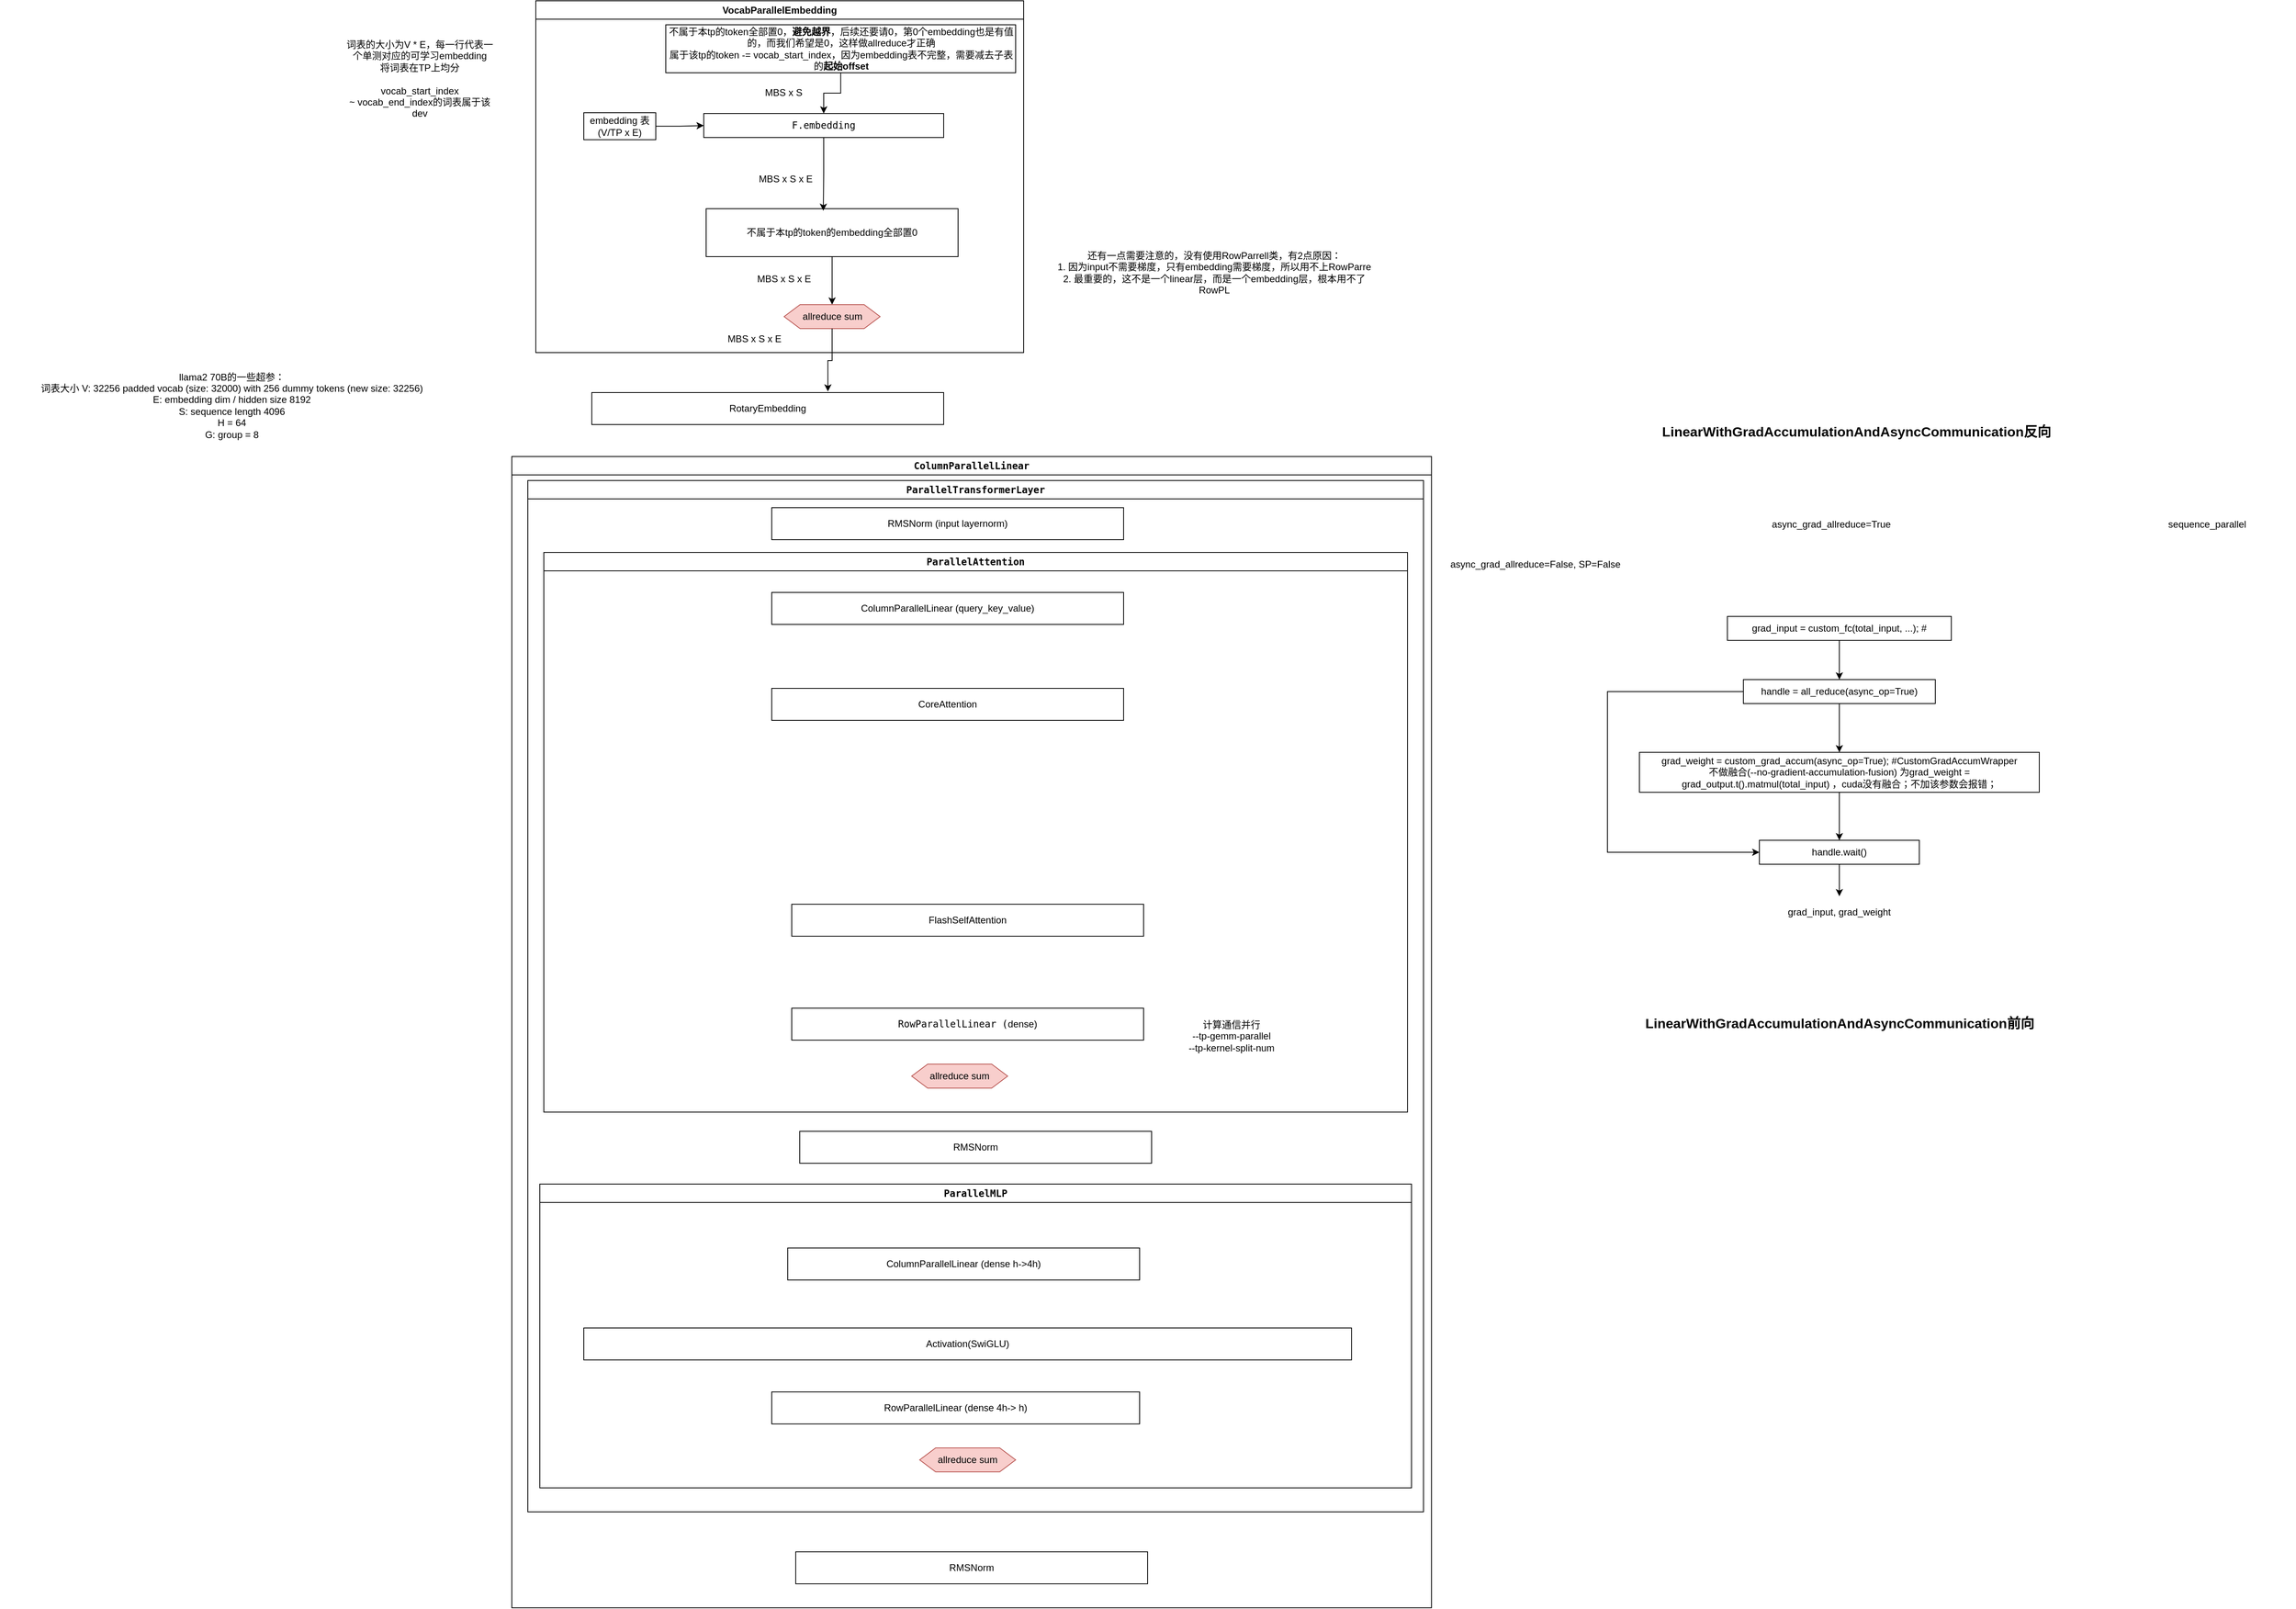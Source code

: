<mxfile version="24.4.4" type="github">
  <diagram name="第 1 页" id="LpuoR3_FGBAFbbzr_1aX">
    <mxGraphModel dx="2261" dy="834" grid="1" gridSize="10" guides="1" tooltips="1" connect="1" arrows="1" fold="1" page="1" pageScale="1" pageWidth="827" pageHeight="1169" math="0" shadow="0">
      <root>
        <mxCell id="0" />
        <mxCell id="1" parent="0" />
        <mxCell id="xuDAl61H8xCNQh_J21Wz-2" value="RotaryEmbedding" style="rounded=0;whiteSpace=wrap;html=1;" parent="1" vertex="1">
          <mxGeometry x="250" y="810" width="440" height="40" as="geometry" />
        </mxCell>
        <mxCell id="xuDAl61H8xCNQh_J21Wz-4" value="&lt;meta charset=&quot;utf-8&quot;&gt;&lt;div data-morpho-block-id=&quot;docyg-34110e51-1745-11ef-9a70-7b1564d5e8c0&quot; class=&quot;mp-block-code-container&quot;&gt;&lt;pre style=&quot;overflow:hidden&quot; class=&quot;mp-block-code-wrapper language-python&quot; data-view=&quot;code&quot; data-indent=&quot;0&quot; data-autowrap=&quot;true&quot; data-lang=&quot;python&quot; data-title=&quot;&quot; spellcheck=&quot;false&quot;&gt;&lt;div style=&quot;overflow:auto&quot; class=&quot;mp-block-code-content mp-block-code-content-auto-wrap&quot;&gt;&lt;div data-text-content=&quot;ColumnParallelLinear&quot; class=&quot;mp-block-code-line&quot;&gt;&lt;span class=&quot;mp-block-code-line-content&quot;&gt;ColumnParallelLinear&lt;/span&gt;&lt;/div&gt;&lt;/div&gt;&lt;/pre&gt;&lt;/div&gt;&lt;span class=&quot;mp-morpho-clipboard-doc-data&quot; data-morpho-doc-data=&quot;{&amp;quot;token&amp;quot;:&amp;quot;eyJhbGciOiJkaXIiLCJlbmMiOiJBMjU2R0NNIiwiYXBwSWQiOjEsInVpZCI6IlJmQnhMU25WYWMiLCJkb2NJZCI6InYxdGQ2N2ZPVEs2QzRMIn0..FYDAk7L1WchX5fCR.ta4GrNma2jSnPEsQSy9PKaGV95zxd4JUsji8yob8ahPr0-s-OZ7oiy-u5s-yaoUiKDu9SJohX_wt6IuzXACLETT1kXBQPMUbdh43jhJr3_BEPeVhz35L-sNPE_ui01dfcy0HlQUjgBwty0G7TY4acA82iHRL4xHuhum2biKiGGrsiu2zuYbx5lblWmWe5e3EBS-m-B68lURKNf04OHnw5MK9ZQ.zateF23hcAoZxmPMozZGoQ&amp;quot;}&quot;&gt;&lt;/span&gt;" style="swimlane;whiteSpace=wrap;html=1;" parent="1" vertex="1">
          <mxGeometry x="150" y="890" width="1150" height="1440" as="geometry" />
        </mxCell>
        <mxCell id="xuDAl61H8xCNQh_J21Wz-5" value="RMSNorm" style="rounded=0;whiteSpace=wrap;html=1;" parent="xuDAl61H8xCNQh_J21Wz-4" vertex="1">
          <mxGeometry x="355" y="1370" width="440" height="40" as="geometry" />
        </mxCell>
        <mxCell id="xuDAl61H8xCNQh_J21Wz-9" value="&lt;div data-morpho-block-id=&quot;docyg-7fbc0191-1743-11ef-9a70-7b1564d5e8c0&quot; class=&quot;mp-block-code-container&quot;&gt;&lt;pre style=&quot;overflow:hidden&quot; class=&quot;mp-block-code-wrapper language-python&quot; data-view=&quot;code&quot; data-indent=&quot;0&quot; data-autowrap=&quot;true&quot; data-lang=&quot;python&quot; data-title=&quot;&quot; spellcheck=&quot;false&quot;&gt;&lt;div style=&quot;overflow:auto&quot; class=&quot;mp-block-code-content mp-block-code-content-auto-wrap&quot;&gt;&lt;div data-text-content=&quot;ParallelTransformerLayer&quot; class=&quot;mp-block-code-line&quot;&gt;&lt;span class=&quot;mp-block-code-line-content&quot;&gt;ParallelTransformerLayer&lt;/span&gt;&lt;/div&gt;&lt;/div&gt;&lt;/pre&gt;&lt;/div&gt;&lt;span class=&quot;mp-morpho-clipboard-doc-data&quot; data-morpho-doc-data=&quot;{&amp;quot;token&amp;quot;:&amp;quot;eyJhbGciOiJkaXIiLCJlbmMiOiJBMjU2R0NNIiwiYXBwSWQiOjEsInVpZCI6IlJmQnhMU25WYWMiLCJkb2NJZCI6InYxdGQ2N2ZPVEs2QzRMIn0..FYDAk7L1WchX5fCR.ta4GrNma2jSnPEsQSy9PKaGV95zxd4JUsji8yob8ahPr0-s-OZ7oiy-u5s-yaoUiKDu9SJohX_wt6IuzXACLETT1kXBQPMUbdh43jhJr3_BEPeVhz35L-sNPE_ui01dfcy0HlQUjgBwty0G7TY4acA82iHRL4xHuhum2biKiGGrsiu2zuYbx5lblWmWe5e3EBS-m-B68lURKNf04OHnw5MK9ZQ.zateF23hcAoZxmPMozZGoQ&amp;quot;}&quot;&gt;&lt;/span&gt;" style="swimlane;whiteSpace=wrap;html=1;" parent="xuDAl61H8xCNQh_J21Wz-4" vertex="1">
          <mxGeometry x="20" y="30" width="1120" height="1290" as="geometry" />
        </mxCell>
        <mxCell id="xuDAl61H8xCNQh_J21Wz-8" value="RMSNorm (input layernorm)" style="rounded=0;whiteSpace=wrap;html=1;" parent="xuDAl61H8xCNQh_J21Wz-9" vertex="1">
          <mxGeometry x="305" y="34" width="440" height="40" as="geometry" />
        </mxCell>
        <mxCell id="xuDAl61H8xCNQh_J21Wz-15" value="&lt;div data-morpho-block-id=&quot;docyg-8f232eb1-1743-11ef-9a70-7b1564d5e8c0&quot; class=&quot;mp-block-code-container&quot;&gt;&lt;pre style=&quot;overflow:hidden&quot; class=&quot;mp-block-code-wrapper language-python&quot; data-view=&quot;code&quot; data-indent=&quot;0&quot; data-autowrap=&quot;true&quot; data-lang=&quot;python&quot; data-title=&quot;&quot; spellcheck=&quot;false&quot;&gt;&lt;div style=&quot;overflow:auto&quot; class=&quot;mp-block-code-content mp-block-code-content-auto-wrap&quot;&gt;&lt;div data-text-content=&quot;ParallelAttention&quot; class=&quot;mp-block-code-line&quot;&gt;&lt;span class=&quot;mp-block-code-line-content&quot;&gt;ParallelAttention&lt;/span&gt;&lt;/div&gt;&lt;/div&gt;&lt;/pre&gt;&lt;/div&gt;&lt;span class=&quot;mp-morpho-clipboard-doc-data&quot; data-morpho-doc-data=&quot;{&amp;quot;token&amp;quot;:&amp;quot;eyJhbGciOiJkaXIiLCJlbmMiOiJBMjU2R0NNIiwiYXBwSWQiOjEsInVpZCI6IlJmQnhMU25WYWMiLCJkb2NJZCI6InYxdGQ2N2ZPVEs2QzRMIn0..FYDAk7L1WchX5fCR.ta4GrNma2jSnPEsQSy9PKaGV95zxd4JUsji8yob8ahPr0-s-OZ7oiy-u5s-yaoUiKDu9SJohX_wt6IuzXACLETT1kXBQPMUbdh43jhJr3_BEPeVhz35L-sNPE_ui01dfcy0HlQUjgBwty0G7TY4acA82iHRL4xHuhum2biKiGGrsiu2zuYbx5lblWmWe5e3EBS-m-B68lURKNf04OHnw5MK9ZQ.zateF23hcAoZxmPMozZGoQ&amp;quot;}&quot;&gt;&lt;/span&gt;" style="swimlane;whiteSpace=wrap;html=1;" parent="xuDAl61H8xCNQh_J21Wz-9" vertex="1">
          <mxGeometry x="20" y="90" width="1080" height="700" as="geometry" />
        </mxCell>
        <mxCell id="rBHtqcxhBLJhog4YkDWu-4" value="&lt;span style=&quot;font-size: 12px;&quot;&gt;ColumnParallelLinear (&lt;/span&gt;&lt;span style=&quot;background-color: initial;&quot;&gt;query_key_value&lt;/span&gt;&lt;span style=&quot;font-size: 12px;&quot;&gt;)&lt;/span&gt;" style="rounded=0;whiteSpace=wrap;html=1;" parent="xuDAl61H8xCNQh_J21Wz-15" vertex="1">
          <mxGeometry x="285" y="50" width="440" height="40" as="geometry" />
        </mxCell>
        <mxCell id="rBHtqcxhBLJhog4YkDWu-5" value="&lt;span style=&quot;font-size: 12px;&quot;&gt;CoreAttention&lt;/span&gt;" style="rounded=0;whiteSpace=wrap;html=1;" parent="xuDAl61H8xCNQh_J21Wz-15" vertex="1">
          <mxGeometry x="285" y="170" width="440" height="40" as="geometry" />
        </mxCell>
        <mxCell id="rBHtqcxhBLJhog4YkDWu-6" value="&lt;span style=&quot;font-size: 12px;&quot;&gt;FlashSelfAttention&lt;/span&gt;" style="rounded=0;whiteSpace=wrap;html=1;" parent="xuDAl61H8xCNQh_J21Wz-15" vertex="1">
          <mxGeometry x="310" y="440" width="440" height="40" as="geometry" />
        </mxCell>
        <mxCell id="rBHtqcxhBLJhog4YkDWu-7" value="&lt;div data-morpho-block-id=&quot;docyg-852213c1-1745-11ef-9a70-7b1564d5e8c0&quot; class=&quot;mp-block-code-container&quot;&gt;&lt;pre style=&quot;overflow:hidden&quot; class=&quot;mp-block-code-wrapper language-python&quot; data-view=&quot;code&quot; data-indent=&quot;0&quot; data-autowrap=&quot;true&quot; data-lang=&quot;python&quot; data-title=&quot;&quot; spellcheck=&quot;false&quot;&gt;&lt;div style=&quot;overflow:auto&quot; class=&quot;mp-block-code-content mp-block-code-content-auto-wrap&quot;&gt;&lt;div data-text-content=&quot;RowParallelLinear&quot; class=&quot;mp-block-code-line&quot;&gt;&lt;span class=&quot;mp-block-code-line-content&quot;&gt;RowParallelLinear (&lt;/span&gt;&lt;span style=&quot;background-color: initial; font-family: Helvetica; white-space: normal;&quot;&gt;dense)&lt;/span&gt;&lt;/div&gt;&lt;span class=&quot;mp-morpho-clipboard-doc-data&quot; data-morpho-doc-data=&quot;{&amp;quot;token&amp;quot;:&amp;quot;eyJhbGciOiJkaXIiLCJlbmMiOiJBMjU2R0NNIiwiYXBwSWQiOjEsInVpZCI6IlJmQnhMU25WYWMiLCJkb2NJZCI6InYxdGQ2N2ZPVEs2QzRMIn0..FYDAk7L1WchX5fCR.ta4GrNma2jSnPEsQSy9PKaGV95zxd4JUsji8yob8ahPr0-s-OZ7oiy-u5s-yaoUiKDu9SJohX_wt6IuzXACLETT1kXBQPMUbdh43jhJr3_BEPeVhz35L-sNPE_ui01dfcy0HlQUjgBwty0G7TY4acA82iHRL4xHuhum2biKiGGrsiu2zuYbx5lblWmWe5e3EBS-m-B68lURKNf04OHnw5MK9ZQ.zateF23hcAoZxmPMozZGoQ&amp;quot;}&quot;&gt;&lt;/span&gt;&lt;/div&gt;&lt;/pre&gt;&lt;/div&gt;&lt;span class=&quot;mp-morpho-clipboard-doc-data&quot; data-morpho-doc-data=&quot;{&amp;quot;token&amp;quot;:&amp;quot;eyJhbGciOiJkaXIiLCJlbmMiOiJBMjU2R0NNIiwiYXBwSWQiOjEsInVpZCI6IlJmQnhMU25WYWMiLCJkb2NJZCI6InYxdGQ2N2ZPVEs2QzRMIn0..FYDAk7L1WchX5fCR.ta4GrNma2jSnPEsQSy9PKaGV95zxd4JUsji8yob8ahPr0-s-OZ7oiy-u5s-yaoUiKDu9SJohX_wt6IuzXACLETT1kXBQPMUbdh43jhJr3_BEPeVhz35L-sNPE_ui01dfcy0HlQUjgBwty0G7TY4acA82iHRL4xHuhum2biKiGGrsiu2zuYbx5lblWmWe5e3EBS-m-B68lURKNf04OHnw5MK9ZQ.zateF23hcAoZxmPMozZGoQ&amp;quot;}&quot;&gt;&lt;/span&gt;" style="rounded=0;whiteSpace=wrap;html=1;" parent="xuDAl61H8xCNQh_J21Wz-15" vertex="1">
          <mxGeometry x="310" y="570" width="440" height="40" as="geometry" />
        </mxCell>
        <mxCell id="rBHtqcxhBLJhog4YkDWu-10" value="allreduce sum" style="shape=hexagon;perimeter=hexagonPerimeter2;whiteSpace=wrap;html=1;fixedSize=1;fillColor=#f8cecc;strokeColor=#b85450;" parent="xuDAl61H8xCNQh_J21Wz-15" vertex="1">
          <mxGeometry x="460" y="640" width="120" height="30" as="geometry" />
        </mxCell>
        <mxCell id="rBHtqcxhBLJhog4YkDWu-11" value="计算通信并行&lt;div&gt;&lt;span style=&quot;font-size: 12px;&quot;&gt;--tp-gemm-parallel&lt;/span&gt;&lt;br&gt;&lt;/div&gt;&lt;div&gt;&lt;span style=&quot;font-size: 12px;&quot;&gt;--tp-kernel-split-num&lt;/span&gt;&lt;br&gt;&lt;/div&gt;" style="text;html=1;align=center;verticalAlign=middle;whiteSpace=wrap;rounded=0;" parent="xuDAl61H8xCNQh_J21Wz-15" vertex="1">
          <mxGeometry x="770" y="590" width="180" height="30" as="geometry" />
        </mxCell>
        <mxCell id="xuDAl61H8xCNQh_J21Wz-16" value="&lt;div data-morpho-block-id=&quot;docyg-8f232eb1-1743-11ef-9a70-7b1564d5e8c0&quot; class=&quot;mp-block-code-container&quot;&gt;&lt;pre style=&quot;overflow:hidden&quot; class=&quot;mp-block-code-wrapper language-python&quot; data-view=&quot;code&quot; data-indent=&quot;0&quot; data-autowrap=&quot;true&quot; data-lang=&quot;python&quot; data-title=&quot;&quot; spellcheck=&quot;false&quot;&gt;&lt;div style=&quot;overflow:auto&quot; class=&quot;mp-block-code-content mp-block-code-content-auto-wrap&quot;&gt;&lt;div data-text-content=&quot;ParallelAttention&quot; class=&quot;mp-block-code-line&quot;&gt;&lt;div data-morpho-block-id=&quot;docyg-df3bca61-1743-11ef-9a70-7b1564d5e8c0&quot; class=&quot;mp-block-code-container&quot;&gt;&lt;pre style=&quot;overflow:hidden&quot; class=&quot;mp-block-code-wrapper language-python&quot; data-view=&quot;code&quot; data-indent=&quot;0&quot; data-autowrap=&quot;true&quot; data-lang=&quot;python&quot; data-title=&quot;&quot; spellcheck=&quot;false&quot;&gt;&lt;div style=&quot;overflow:auto&quot; class=&quot;mp-block-code-content mp-block-code-content-auto-wrap&quot;&gt;&lt;div data-text-content=&quot;ParallelMLP&quot; class=&quot;mp-block-code-line&quot;&gt;&lt;span class=&quot;mp-block-code-line-content&quot;&gt;ParallelMLP&lt;/span&gt;&lt;/div&gt;&lt;/div&gt;&lt;/pre&gt;&lt;/div&gt;&lt;span class=&quot;mp-morpho-clipboard-doc-data&quot; data-morpho-doc-data=&quot;{&amp;quot;token&amp;quot;:&amp;quot;eyJhbGciOiJkaXIiLCJlbmMiOiJBMjU2R0NNIiwiYXBwSWQiOjEsInVpZCI6IlJmQnhMU25WYWMiLCJkb2NJZCI6InYxdGQ2N2ZPVEs2QzRMIn0..FYDAk7L1WchX5fCR.ta4GrNma2jSnPEsQSy9PKaGV95zxd4JUsji8yob8ahPr0-s-OZ7oiy-u5s-yaoUiKDu9SJohX_wt6IuzXACLETT1kXBQPMUbdh43jhJr3_BEPeVhz35L-sNPE_ui01dfcy0HlQUjgBwty0G7TY4acA82iHRL4xHuhum2biKiGGrsiu2zuYbx5lblWmWe5e3EBS-m-B68lURKNf04OHnw5MK9ZQ.zateF23hcAoZxmPMozZGoQ&amp;quot;}&quot;&gt;&lt;/span&gt;&lt;/div&gt;&lt;/div&gt;&lt;/pre&gt;&lt;/div&gt;&lt;span class=&quot;mp-morpho-clipboard-doc-data&quot; data-morpho-doc-data=&quot;{&amp;quot;token&amp;quot;:&amp;quot;eyJhbGciOiJkaXIiLCJlbmMiOiJBMjU2R0NNIiwiYXBwSWQiOjEsInVpZCI6IlJmQnhMU25WYWMiLCJkb2NJZCI6InYxdGQ2N2ZPVEs2QzRMIn0..FYDAk7L1WchX5fCR.ta4GrNma2jSnPEsQSy9PKaGV95zxd4JUsji8yob8ahPr0-s-OZ7oiy-u5s-yaoUiKDu9SJohX_wt6IuzXACLETT1kXBQPMUbdh43jhJr3_BEPeVhz35L-sNPE_ui01dfcy0HlQUjgBwty0G7TY4acA82iHRL4xHuhum2biKiGGrsiu2zuYbx5lblWmWe5e3EBS-m-B68lURKNf04OHnw5MK9ZQ.zateF23hcAoZxmPMozZGoQ&amp;quot;}&quot;&gt;&lt;/span&gt;" style="swimlane;whiteSpace=wrap;html=1;" parent="xuDAl61H8xCNQh_J21Wz-9" vertex="1">
          <mxGeometry x="15" y="880" width="1090" height="380" as="geometry" />
        </mxCell>
        <mxCell id="xuDAl61H8xCNQh_J21Wz-17" value="&lt;span style=&quot;font-size: 12px;&quot;&gt;ColumnParallelLinear (dense h-&amp;gt;4h)&lt;/span&gt;" style="rounded=0;whiteSpace=wrap;html=1;" parent="xuDAl61H8xCNQh_J21Wz-16" vertex="1">
          <mxGeometry x="310" y="80" width="440" height="40" as="geometry" />
        </mxCell>
        <mxCell id="rBHtqcxhBLJhog4YkDWu-1" value="&lt;span style=&quot;font-size: 12px;&quot;&gt;Activation(SwiGLU)&lt;/span&gt;" style="rounded=0;whiteSpace=wrap;html=1;" parent="xuDAl61H8xCNQh_J21Wz-16" vertex="1">
          <mxGeometry x="55" y="180" width="960" height="40" as="geometry" />
        </mxCell>
        <mxCell id="rBHtqcxhBLJhog4YkDWu-2" value="&lt;span style=&quot;font-size: 12px;&quot;&gt;RowParallelLinear (dense 4h-&amp;gt; h)&lt;/span&gt;" style="rounded=0;whiteSpace=wrap;html=1;" parent="xuDAl61H8xCNQh_J21Wz-16" vertex="1">
          <mxGeometry x="290" y="260" width="460" height="40" as="geometry" />
        </mxCell>
        <mxCell id="rBHtqcxhBLJhog4YkDWu-9" value="allreduce sum" style="shape=hexagon;perimeter=hexagonPerimeter2;whiteSpace=wrap;html=1;fixedSize=1;fillColor=#f8cecc;strokeColor=#b85450;" parent="xuDAl61H8xCNQh_J21Wz-16" vertex="1">
          <mxGeometry x="475" y="330" width="120" height="30" as="geometry" />
        </mxCell>
        <mxCell id="rBHtqcxhBLJhog4YkDWu-3" value="RMSNorm" style="rounded=0;whiteSpace=wrap;html=1;" parent="xuDAl61H8xCNQh_J21Wz-9" vertex="1">
          <mxGeometry x="340" y="814" width="440" height="40" as="geometry" />
        </mxCell>
        <mxCell id="rBHtqcxhBLJhog4YkDWu-13" value="async_grad_allreduce=True" style="text;html=1;align=center;verticalAlign=middle;whiteSpace=wrap;rounded=0;" parent="1" vertex="1">
          <mxGeometry x="1690" y="960" width="220" height="30" as="geometry" />
        </mxCell>
        <mxCell id="rBHtqcxhBLJhog4YkDWu-18" style="edgeStyle=orthogonalEdgeStyle;rounded=0;orthogonalLoop=1;jettySize=auto;html=1;" parent="1" source="rBHtqcxhBLJhog4YkDWu-14" target="rBHtqcxhBLJhog4YkDWu-16" edge="1">
          <mxGeometry relative="1" as="geometry" />
        </mxCell>
        <mxCell id="rBHtqcxhBLJhog4YkDWu-14" value="grad_input = custom_fc(total_input, ...); #" style="rounded=0;whiteSpace=wrap;html=1;" parent="1" vertex="1">
          <mxGeometry x="1670" y="1090" width="280" height="30" as="geometry" />
        </mxCell>
        <mxCell id="rBHtqcxhBLJhog4YkDWu-15" value="async_grad_allreduce=False, SP=False" style="text;html=1;align=center;verticalAlign=middle;whiteSpace=wrap;rounded=0;" parent="1" vertex="1">
          <mxGeometry x="1320" y="1010" width="220" height="30" as="geometry" />
        </mxCell>
        <mxCell id="rBHtqcxhBLJhog4YkDWu-20" style="edgeStyle=orthogonalEdgeStyle;rounded=0;orthogonalLoop=1;jettySize=auto;html=1;" parent="1" source="rBHtqcxhBLJhog4YkDWu-16" target="rBHtqcxhBLJhog4YkDWu-19" edge="1">
          <mxGeometry relative="1" as="geometry" />
        </mxCell>
        <mxCell id="rBHtqcxhBLJhog4YkDWu-24" style="edgeStyle=orthogonalEdgeStyle;rounded=0;orthogonalLoop=1;jettySize=auto;html=1;entryX=0;entryY=0.5;entryDx=0;entryDy=0;" parent="1" source="rBHtqcxhBLJhog4YkDWu-16" target="rBHtqcxhBLJhog4YkDWu-21" edge="1">
          <mxGeometry relative="1" as="geometry">
            <Array as="points">
              <mxPoint x="1520" y="1184" />
              <mxPoint x="1520" y="1385" />
            </Array>
          </mxGeometry>
        </mxCell>
        <mxCell id="rBHtqcxhBLJhog4YkDWu-16" value="handle = all_reduce(async_op=True)" style="rounded=0;whiteSpace=wrap;html=1;" parent="1" vertex="1">
          <mxGeometry x="1690" y="1169" width="240" height="30" as="geometry" />
        </mxCell>
        <mxCell id="rBHtqcxhBLJhog4YkDWu-22" style="edgeStyle=orthogonalEdgeStyle;rounded=0;orthogonalLoop=1;jettySize=auto;html=1;entryX=0.5;entryY=0;entryDx=0;entryDy=0;" parent="1" source="rBHtqcxhBLJhog4YkDWu-19" target="rBHtqcxhBLJhog4YkDWu-21" edge="1">
          <mxGeometry relative="1" as="geometry" />
        </mxCell>
        <mxCell id="rBHtqcxhBLJhog4YkDWu-19" value="grad_weight = custom_grad_accum(async_op=True); #CustomGradAccumWrapper&lt;div&gt;不做融合(--no-gradient-accumulation-fusion) 为grad_weight = grad_output.t().matmul(total_input) ，cuda没有融合；不加该参数会报错；&lt;br&gt;&lt;/div&gt;" style="rounded=0;whiteSpace=wrap;html=1;" parent="1" vertex="1">
          <mxGeometry x="1560" y="1260" width="500" height="50" as="geometry" />
        </mxCell>
        <mxCell id="rBHtqcxhBLJhog4YkDWu-25" style="edgeStyle=orthogonalEdgeStyle;rounded=0;orthogonalLoop=1;jettySize=auto;html=1;" parent="1" source="rBHtqcxhBLJhog4YkDWu-21" edge="1">
          <mxGeometry relative="1" as="geometry">
            <mxPoint x="1810" y="1440" as="targetPoint" />
          </mxGeometry>
        </mxCell>
        <mxCell id="rBHtqcxhBLJhog4YkDWu-21" value="handle.wait()" style="rounded=0;whiteSpace=wrap;html=1;" parent="1" vertex="1">
          <mxGeometry x="1710" y="1370" width="200" height="30" as="geometry" />
        </mxCell>
        <mxCell id="rBHtqcxhBLJhog4YkDWu-26" value="grad_input, grad_weight" style="text;html=1;align=center;verticalAlign=middle;whiteSpace=wrap;rounded=0;" parent="1" vertex="1">
          <mxGeometry x="1730" y="1450" width="160" height="20" as="geometry" />
        </mxCell>
        <mxCell id="rBHtqcxhBLJhog4YkDWu-28" value="LinearWithGradAccumulationAndAsyncCommunication反向" style="text;html=1;align=center;verticalAlign=middle;whiteSpace=wrap;rounded=0;fontSize=17;fontStyle=1" parent="1" vertex="1">
          <mxGeometry x="1540" y="840" width="583" height="40" as="geometry" />
        </mxCell>
        <mxCell id="rBHtqcxhBLJhog4YkDWu-29" value="LinearWithGradAccumulationAndAsyncCommunication前向" style="text;html=1;align=center;verticalAlign=middle;whiteSpace=wrap;rounded=0;fontSize=17;fontStyle=1" parent="1" vertex="1">
          <mxGeometry x="1518.5" y="1580" width="583" height="40" as="geometry" />
        </mxCell>
        <mxCell id="rBHtqcxhBLJhog4YkDWu-30" value="sequence_parallel" style="text;html=1;align=center;verticalAlign=middle;whiteSpace=wrap;rounded=0;" parent="1" vertex="1">
          <mxGeometry x="2160" y="960" width="220" height="30" as="geometry" />
        </mxCell>
        <mxCell id="rBHtqcxhBLJhog4YkDWu-31" value="VocabParallelEmbedding" style="swimlane;whiteSpace=wrap;html=1;" parent="1" vertex="1">
          <mxGeometry x="180" y="320" width="610" height="440" as="geometry" />
        </mxCell>
        <mxCell id="xuDAl61H8xCNQh_J21Wz-1" value="&lt;div data-morpho-block-id=&quot;docyg-ecc00a41-1791-11ef-9d95-d9ee3049faa0&quot; class=&quot;mp-block-code-container&quot;&gt;&lt;pre style=&quot;overflow:hidden&quot; class=&quot;mp-block-code-wrapper language-python&quot; data-view=&quot;code&quot; data-indent=&quot;0&quot; data-autowrap=&quot;true&quot; data-lang=&quot;python&quot; data-title=&quot;&quot; spellcheck=&quot;false&quot;&gt;&lt;div style=&quot;overflow:auto&quot; class=&quot;mp-block-code-content mp-block-code-content-auto-wrap&quot;&gt;&lt;div data-text-content=&quot;VocabParallelEmbedding&quot; class=&quot;mp-block-code-line&quot;&gt;&lt;span class=&quot;mp-block-code-line-content&quot;&gt;F.embedding&lt;/span&gt;&lt;/div&gt;&lt;/div&gt;&lt;/pre&gt;&lt;/div&gt;&lt;span class=&quot;mp-morpho-clipboard-doc-data&quot; data-morpho-doc-data=&quot;{&amp;quot;token&amp;quot;:&amp;quot;eyJhbGciOiJkaXIiLCJlbmMiOiJBMjU2R0NNIiwiYXBwSWQiOjEsInVpZCI6IlJmQnhMU25WYWMiLCJkb2NJZCI6InYxdGQ2N2ZPVEs2QzRMIn0..UmHZ0Ivlt-vIYASm.CDcaiiL4OmFwa69H-QSRzZiGRAAckwWbWg2N9iQupGiaayPXWUWxQkZEFBvzap2oujCTaQdMKCwWxpqSbS8iUK_vyuk4LUuEaxwe34N_6yt-fh9l0TGibDUN7RnX6ItzprpSM3pVU-mSexbOm8hofoMml7X00CbF_DVC1jMhBo1AVsClwc_UcuQxgYsZM1n7_Rvjh7e_PQsfh2Qtp5qfpJDh6g.3CywFlnfLJzl4V7BEZFGBQ&amp;quot;}&quot;&gt;&lt;/span&gt;" style="rounded=0;whiteSpace=wrap;html=1;" parent="rBHtqcxhBLJhog4YkDWu-31" vertex="1">
          <mxGeometry x="210" y="141" width="300" height="30" as="geometry" />
        </mxCell>
        <mxCell id="D8HjAB1xBHPoYr6kZlRV-5" style="edgeStyle=orthogonalEdgeStyle;rounded=0;orthogonalLoop=1;jettySize=auto;html=1;entryX=0;entryY=0.5;entryDx=0;entryDy=0;" edge="1" parent="rBHtqcxhBLJhog4YkDWu-31" source="D8HjAB1xBHPoYr6kZlRV-2" target="xuDAl61H8xCNQh_J21Wz-1">
          <mxGeometry relative="1" as="geometry" />
        </mxCell>
        <mxCell id="D8HjAB1xBHPoYr6kZlRV-2" value="&lt;div&gt;embedding 表&lt;/div&gt;&lt;div&gt;(V/TP x E)&lt;/div&gt;" style="rounded=0;whiteSpace=wrap;html=1;" vertex="1" parent="rBHtqcxhBLJhog4YkDWu-31">
          <mxGeometry x="60" y="140" width="90" height="33.75" as="geometry" />
        </mxCell>
        <mxCell id="D8HjAB1xBHPoYr6kZlRV-21" style="edgeStyle=orthogonalEdgeStyle;rounded=0;orthogonalLoop=1;jettySize=auto;html=1;entryX=0.5;entryY=0;entryDx=0;entryDy=0;" edge="1" parent="rBHtqcxhBLJhog4YkDWu-31" source="D8HjAB1xBHPoYr6kZlRV-13" target="xuDAl61H8xCNQh_J21Wz-1">
          <mxGeometry relative="1" as="geometry" />
        </mxCell>
        <mxCell id="D8HjAB1xBHPoYr6kZlRV-13" value="不属于本tp的token全部置0，&lt;b&gt;避免越界&lt;/b&gt;，后续还要请0，第0个embedding也是有值的，而我们希望是0，这样做allreduce才正确&lt;div&gt;属于该tp的token -=&amp;nbsp;vocab_start_index，因为embedding表不完整，需要减去子表的&lt;b&gt;起始offset&lt;/b&gt;&lt;/div&gt;" style="rounded=0;whiteSpace=wrap;html=1;" vertex="1" parent="rBHtqcxhBLJhog4YkDWu-31">
          <mxGeometry x="162.5" y="30" width="437.5" height="60" as="geometry" />
        </mxCell>
        <mxCell id="D8HjAB1xBHPoYr6kZlRV-23" style="edgeStyle=orthogonalEdgeStyle;rounded=0;orthogonalLoop=1;jettySize=auto;html=1;" edge="1" parent="rBHtqcxhBLJhog4YkDWu-31" source="D8HjAB1xBHPoYr6kZlRV-15" target="D8HjAB1xBHPoYr6kZlRV-16">
          <mxGeometry relative="1" as="geometry" />
        </mxCell>
        <mxCell id="D8HjAB1xBHPoYr6kZlRV-15" value="不属于本tp的token的embedding全部置0" style="rounded=0;whiteSpace=wrap;html=1;" vertex="1" parent="rBHtqcxhBLJhog4YkDWu-31">
          <mxGeometry x="213" y="260" width="315" height="60" as="geometry" />
        </mxCell>
        <mxCell id="D8HjAB1xBHPoYr6kZlRV-16" value="allreduce sum" style="shape=hexagon;perimeter=hexagonPerimeter2;whiteSpace=wrap;html=1;fixedSize=1;fillColor=#f8cecc;strokeColor=#b85450;" vertex="1" parent="rBHtqcxhBLJhog4YkDWu-31">
          <mxGeometry x="310.5" y="380" width="120" height="30" as="geometry" />
        </mxCell>
        <mxCell id="D8HjAB1xBHPoYr6kZlRV-18" value="MBS x S" style="text;html=1;align=center;verticalAlign=middle;whiteSpace=wrap;rounded=0;" vertex="1" parent="rBHtqcxhBLJhog4YkDWu-31">
          <mxGeometry x="280" y="100" width="60" height="30" as="geometry" />
        </mxCell>
        <mxCell id="D8HjAB1xBHPoYr6kZlRV-19" value="MBS x S x E" style="text;html=1;align=center;verticalAlign=middle;whiteSpace=wrap;rounded=0;" vertex="1" parent="rBHtqcxhBLJhog4YkDWu-31">
          <mxGeometry x="275" y="205" width="75" height="35" as="geometry" />
        </mxCell>
        <mxCell id="D8HjAB1xBHPoYr6kZlRV-22" style="edgeStyle=orthogonalEdgeStyle;rounded=0;orthogonalLoop=1;jettySize=auto;html=1;entryX=0.465;entryY=0.044;entryDx=0;entryDy=0;entryPerimeter=0;" edge="1" parent="rBHtqcxhBLJhog4YkDWu-31" source="xuDAl61H8xCNQh_J21Wz-1" target="D8HjAB1xBHPoYr6kZlRV-15">
          <mxGeometry relative="1" as="geometry" />
        </mxCell>
        <mxCell id="D8HjAB1xBHPoYr6kZlRV-24" value="MBS x S x E" style="text;html=1;align=center;verticalAlign=middle;whiteSpace=wrap;rounded=0;" vertex="1" parent="rBHtqcxhBLJhog4YkDWu-31">
          <mxGeometry x="272.5" y="330" width="75" height="35" as="geometry" />
        </mxCell>
        <mxCell id="D8HjAB1xBHPoYr6kZlRV-25" value="MBS x S x E" style="text;html=1;align=center;verticalAlign=middle;whiteSpace=wrap;rounded=0;" vertex="1" parent="rBHtqcxhBLJhog4YkDWu-31">
          <mxGeometry x="235.5" y="405" width="75" height="35" as="geometry" />
        </mxCell>
        <mxCell id="D8HjAB1xBHPoYr6kZlRV-7" value="llama2 70B的一些超参：&lt;div&gt;词表大小 V: 32256 padded vocab (size: 32000) with 256 dummy tokens (new size: 32256)&lt;/div&gt;&lt;div&gt;E: embedding dim / hidden size 8192&lt;/div&gt;&lt;div&gt;S: sequence length 4096&lt;/div&gt;&lt;div&gt;H = 64&lt;/div&gt;&lt;div&gt;G: group = 8&lt;/div&gt;&lt;div&gt;&lt;br&gt;&lt;/div&gt;&lt;div&gt;&lt;br&gt;&lt;/div&gt;&lt;div&gt;&lt;br&gt;&lt;/div&gt;&lt;div&gt;&lt;br&gt;&lt;/div&gt;" style="text;html=1;align=center;verticalAlign=middle;whiteSpace=wrap;rounded=0;" vertex="1" parent="1">
          <mxGeometry x="-490" y="680" width="580" height="350" as="geometry" />
        </mxCell>
        <mxCell id="D8HjAB1xBHPoYr6kZlRV-12" value="词表的大小为V * E，每一行代表一个单测对应的可学习embedding&lt;div&gt;将词表在TP上均分&lt;/div&gt;&lt;div&gt;&lt;br&gt;&lt;/div&gt;&lt;div&gt;vocab_start_index ~&amp;nbsp;vocab_end_index的词表属于该dev&lt;br&gt;&lt;/div&gt;&lt;div&gt;&lt;br&gt;&lt;/div&gt;" style="text;html=1;align=center;verticalAlign=middle;whiteSpace=wrap;rounded=0;" vertex="1" parent="1">
          <mxGeometry x="-60" y="410" width="190" height="30" as="geometry" />
        </mxCell>
        <mxCell id="D8HjAB1xBHPoYr6kZlRV-27" style="edgeStyle=orthogonalEdgeStyle;rounded=0;orthogonalLoop=1;jettySize=auto;html=1;entryX=0.671;entryY=-0.033;entryDx=0;entryDy=0;entryPerimeter=0;" edge="1" parent="1" source="D8HjAB1xBHPoYr6kZlRV-16" target="xuDAl61H8xCNQh_J21Wz-2">
          <mxGeometry relative="1" as="geometry" />
        </mxCell>
        <mxCell id="D8HjAB1xBHPoYr6kZlRV-30" value="还有一点需要注意的，没有使用RowParrell类，有2点原因：&lt;div&gt;1. 因为input不需要梯度，只有embedding需要梯度，所以用不上RowParre&lt;/div&gt;&lt;div&gt;2. 最重要的，这不是一个linear层，而是一个embedding层，根本用不了RowPL&lt;/div&gt;" style="text;html=1;align=center;verticalAlign=middle;whiteSpace=wrap;rounded=0;" vertex="1" parent="1">
          <mxGeometry x="827" y="610" width="403" height="100" as="geometry" />
        </mxCell>
      </root>
    </mxGraphModel>
  </diagram>
</mxfile>
